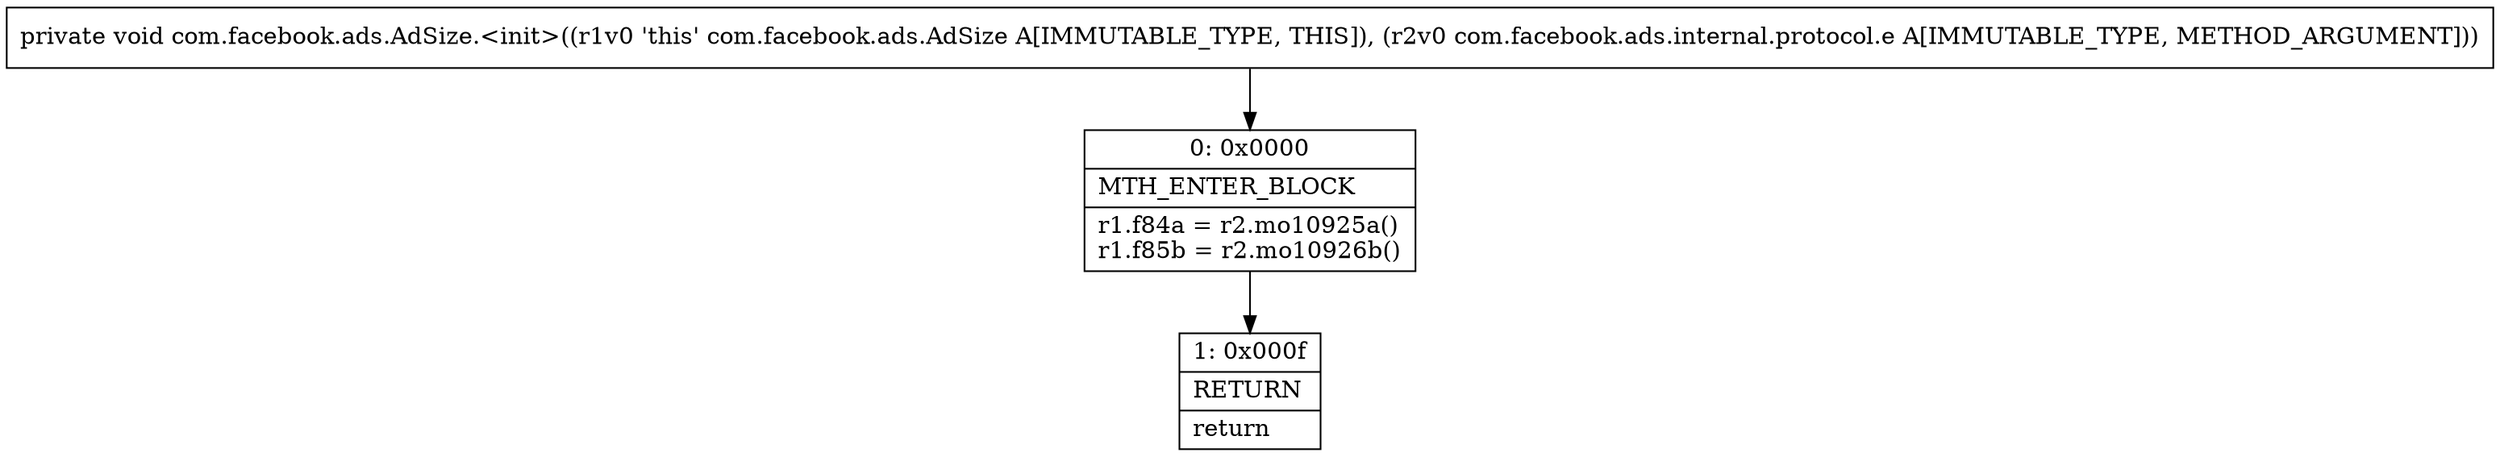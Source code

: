 digraph "CFG forcom.facebook.ads.AdSize.\<init\>(Lcom\/facebook\/ads\/internal\/protocol\/e;)V" {
Node_0 [shape=record,label="{0\:\ 0x0000|MTH_ENTER_BLOCK\l|r1.f84a = r2.mo10925a()\lr1.f85b = r2.mo10926b()\l}"];
Node_1 [shape=record,label="{1\:\ 0x000f|RETURN\l|return\l}"];
MethodNode[shape=record,label="{private void com.facebook.ads.AdSize.\<init\>((r1v0 'this' com.facebook.ads.AdSize A[IMMUTABLE_TYPE, THIS]), (r2v0 com.facebook.ads.internal.protocol.e A[IMMUTABLE_TYPE, METHOD_ARGUMENT])) }"];
MethodNode -> Node_0;
Node_0 -> Node_1;
}

